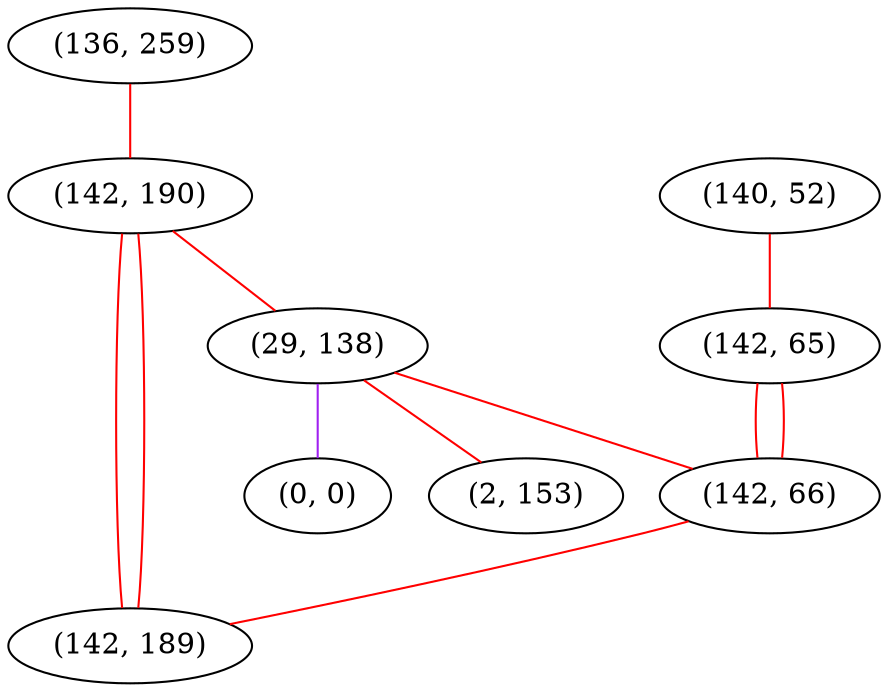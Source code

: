 graph "" {
"(136, 259)";
"(140, 52)";
"(142, 190)";
"(29, 138)";
"(142, 65)";
"(0, 0)";
"(2, 153)";
"(142, 66)";
"(142, 189)";
"(136, 259)" -- "(142, 190)"  [color=red, key=0, weight=1];
"(140, 52)" -- "(142, 65)"  [color=red, key=0, weight=1];
"(142, 190)" -- "(29, 138)"  [color=red, key=0, weight=1];
"(142, 190)" -- "(142, 189)"  [color=red, key=0, weight=1];
"(142, 190)" -- "(142, 189)"  [color=red, key=1, weight=1];
"(29, 138)" -- "(0, 0)"  [color=purple, key=0, weight=4];
"(29, 138)" -- "(142, 66)"  [color=red, key=0, weight=1];
"(29, 138)" -- "(2, 153)"  [color=red, key=0, weight=1];
"(142, 65)" -- "(142, 66)"  [color=red, key=0, weight=1];
"(142, 65)" -- "(142, 66)"  [color=red, key=1, weight=1];
"(142, 66)" -- "(142, 189)"  [color=red, key=0, weight=1];
}
